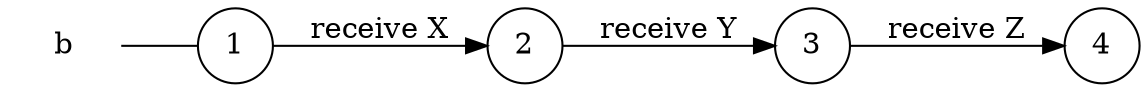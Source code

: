 digraph b {
	rankdir="LR";
	n_0 [label="b", shape="plaintext"];
	n_1 [id="3", shape=circle, label="4"];
	n_2 [id="4", shape=circle, label="2"];
	n_3 [id="2", shape=circle, label="3"];
	n_4 [id="1", shape=circle, label="1"];
	n_0 -> n_4 [arrowhead=none];

	n_2 -> n_3 [id="[$e|1]", label="receive Y"];
	n_3 -> n_1 [id="[$e|0]", label="receive Z"];
	n_4 -> n_2 [id="[$e|2]", label="receive X"];
}
